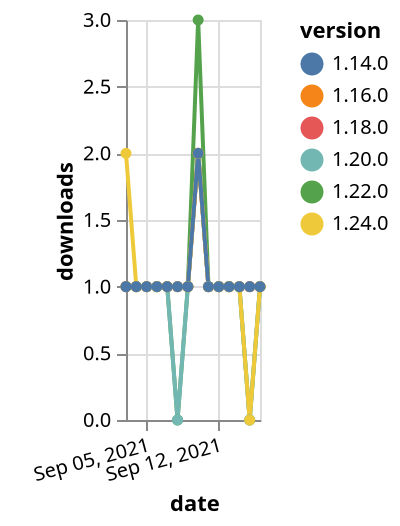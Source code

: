 {"$schema": "https://vega.github.io/schema/vega-lite/v5.json", "description": "A simple bar chart with embedded data.", "data": {"values": [{"date": "2021-09-03", "total": 181, "delta": 1, "version": "1.18.0"}, {"date": "2021-09-04", "total": 182, "delta": 1, "version": "1.18.0"}, {"date": "2021-09-05", "total": 183, "delta": 1, "version": "1.18.0"}, {"date": "2021-09-06", "total": 184, "delta": 1, "version": "1.18.0"}, {"date": "2021-09-07", "total": 185, "delta": 1, "version": "1.18.0"}, {"date": "2021-09-08", "total": 186, "delta": 1, "version": "1.18.0"}, {"date": "2021-09-09", "total": 187, "delta": 1, "version": "1.18.0"}, {"date": "2021-09-10", "total": 189, "delta": 2, "version": "1.18.0"}, {"date": "2021-09-11", "total": 190, "delta": 1, "version": "1.18.0"}, {"date": "2021-09-12", "total": 191, "delta": 1, "version": "1.18.0"}, {"date": "2021-09-13", "total": 192, "delta": 1, "version": "1.18.0"}, {"date": "2021-09-14", "total": 193, "delta": 1, "version": "1.18.0"}, {"date": "2021-09-15", "total": 194, "delta": 1, "version": "1.18.0"}, {"date": "2021-09-16", "total": 195, "delta": 1, "version": "1.18.0"}, {"date": "2021-09-03", "total": 173, "delta": 1, "version": "1.22.0"}, {"date": "2021-09-04", "total": 174, "delta": 1, "version": "1.22.0"}, {"date": "2021-09-05", "total": 175, "delta": 1, "version": "1.22.0"}, {"date": "2021-09-06", "total": 176, "delta": 1, "version": "1.22.0"}, {"date": "2021-09-07", "total": 177, "delta": 1, "version": "1.22.0"}, {"date": "2021-09-08", "total": 177, "delta": 0, "version": "1.22.0"}, {"date": "2021-09-09", "total": 178, "delta": 1, "version": "1.22.0"}, {"date": "2021-09-10", "total": 181, "delta": 3, "version": "1.22.0"}, {"date": "2021-09-11", "total": 182, "delta": 1, "version": "1.22.0"}, {"date": "2021-09-12", "total": 183, "delta": 1, "version": "1.22.0"}, {"date": "2021-09-13", "total": 184, "delta": 1, "version": "1.22.0"}, {"date": "2021-09-14", "total": 185, "delta": 1, "version": "1.22.0"}, {"date": "2021-09-15", "total": 185, "delta": 0, "version": "1.22.0"}, {"date": "2021-09-16", "total": 186, "delta": 1, "version": "1.22.0"}, {"date": "2021-09-03", "total": 155, "delta": 1, "version": "1.20.0"}, {"date": "2021-09-04", "total": 156, "delta": 1, "version": "1.20.0"}, {"date": "2021-09-05", "total": 157, "delta": 1, "version": "1.20.0"}, {"date": "2021-09-06", "total": 158, "delta": 1, "version": "1.20.0"}, {"date": "2021-09-07", "total": 159, "delta": 1, "version": "1.20.0"}, {"date": "2021-09-08", "total": 159, "delta": 0, "version": "1.20.0"}, {"date": "2021-09-09", "total": 160, "delta": 1, "version": "1.20.0"}, {"date": "2021-09-10", "total": 162, "delta": 2, "version": "1.20.0"}, {"date": "2021-09-11", "total": 163, "delta": 1, "version": "1.20.0"}, {"date": "2021-09-12", "total": 164, "delta": 1, "version": "1.20.0"}, {"date": "2021-09-13", "total": 165, "delta": 1, "version": "1.20.0"}, {"date": "2021-09-14", "total": 166, "delta": 1, "version": "1.20.0"}, {"date": "2021-09-15", "total": 166, "delta": 0, "version": "1.20.0"}, {"date": "2021-09-16", "total": 167, "delta": 1, "version": "1.20.0"}, {"date": "2021-09-03", "total": 196, "delta": 1, "version": "1.16.0"}, {"date": "2021-09-04", "total": 197, "delta": 1, "version": "1.16.0"}, {"date": "2021-09-05", "total": 198, "delta": 1, "version": "1.16.0"}, {"date": "2021-09-06", "total": 199, "delta": 1, "version": "1.16.0"}, {"date": "2021-09-07", "total": 200, "delta": 1, "version": "1.16.0"}, {"date": "2021-09-08", "total": 201, "delta": 1, "version": "1.16.0"}, {"date": "2021-09-09", "total": 202, "delta": 1, "version": "1.16.0"}, {"date": "2021-09-10", "total": 204, "delta": 2, "version": "1.16.0"}, {"date": "2021-09-11", "total": 205, "delta": 1, "version": "1.16.0"}, {"date": "2021-09-12", "total": 206, "delta": 1, "version": "1.16.0"}, {"date": "2021-09-13", "total": 207, "delta": 1, "version": "1.16.0"}, {"date": "2021-09-14", "total": 208, "delta": 1, "version": "1.16.0"}, {"date": "2021-09-15", "total": 209, "delta": 1, "version": "1.16.0"}, {"date": "2021-09-16", "total": 210, "delta": 1, "version": "1.16.0"}, {"date": "2021-09-03", "total": 117, "delta": 2, "version": "1.24.0"}, {"date": "2021-09-04", "total": 118, "delta": 1, "version": "1.24.0"}, {"date": "2021-09-05", "total": 119, "delta": 1, "version": "1.24.0"}, {"date": "2021-09-06", "total": 120, "delta": 1, "version": "1.24.0"}, {"date": "2021-09-07", "total": 121, "delta": 1, "version": "1.24.0"}, {"date": "2021-09-08", "total": 122, "delta": 1, "version": "1.24.0"}, {"date": "2021-09-09", "total": 123, "delta": 1, "version": "1.24.0"}, {"date": "2021-09-10", "total": 125, "delta": 2, "version": "1.24.0"}, {"date": "2021-09-11", "total": 126, "delta": 1, "version": "1.24.0"}, {"date": "2021-09-12", "total": 127, "delta": 1, "version": "1.24.0"}, {"date": "2021-09-13", "total": 128, "delta": 1, "version": "1.24.0"}, {"date": "2021-09-14", "total": 129, "delta": 1, "version": "1.24.0"}, {"date": "2021-09-15", "total": 129, "delta": 0, "version": "1.24.0"}, {"date": "2021-09-16", "total": 130, "delta": 1, "version": "1.24.0"}, {"date": "2021-09-03", "total": 236, "delta": 1, "version": "1.14.0"}, {"date": "2021-09-04", "total": 237, "delta": 1, "version": "1.14.0"}, {"date": "2021-09-05", "total": 238, "delta": 1, "version": "1.14.0"}, {"date": "2021-09-06", "total": 239, "delta": 1, "version": "1.14.0"}, {"date": "2021-09-07", "total": 240, "delta": 1, "version": "1.14.0"}, {"date": "2021-09-08", "total": 241, "delta": 1, "version": "1.14.0"}, {"date": "2021-09-09", "total": 242, "delta": 1, "version": "1.14.0"}, {"date": "2021-09-10", "total": 244, "delta": 2, "version": "1.14.0"}, {"date": "2021-09-11", "total": 245, "delta": 1, "version": "1.14.0"}, {"date": "2021-09-12", "total": 246, "delta": 1, "version": "1.14.0"}, {"date": "2021-09-13", "total": 247, "delta": 1, "version": "1.14.0"}, {"date": "2021-09-14", "total": 248, "delta": 1, "version": "1.14.0"}, {"date": "2021-09-15", "total": 249, "delta": 1, "version": "1.14.0"}, {"date": "2021-09-16", "total": 250, "delta": 1, "version": "1.14.0"}]}, "width": "container", "mark": {"type": "line", "point": {"filled": true}}, "encoding": {"x": {"field": "date", "type": "temporal", "timeUnit": "yearmonthdate", "title": "date", "axis": {"labelAngle": -15}}, "y": {"field": "delta", "type": "quantitative", "title": "downloads"}, "color": {"field": "version", "type": "nominal"}, "tooltip": {"field": "delta"}}}